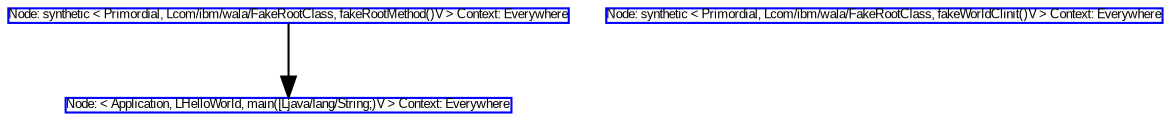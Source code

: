 digraph "DirectedGraph" {
graph [concentrate = true];center=true;fontsize=6;node [ color=blue,shape="box"fontsize=6,fontcolor=black,fontname=Arial,margin=0,height=0];edge [ color=black,fontsize=6,fontcolor=black,fontname=Arial];
   "Node: synthetic < Primordial, Lcom/ibm/wala/FakeRootClass, fakeRootMethod()V > Context: Everywhere" [ label="Node: synthetic < Primordial, Lcom/ibm/wala/FakeRootClass, fakeRootMethod()V > Context: Everywhere"]
   "Node: synthetic < Primordial, Lcom/ibm/wala/FakeRootClass, fakeWorldClinit()V > Context: Everywhere" [ label="Node: synthetic < Primordial, Lcom/ibm/wala/FakeRootClass, fakeWorldClinit()V > Context: Everywhere"]
   "Node: < Application, LHelloWorld, main([Ljava/lang/String;)V > Context: Everywhere" [ label="Node: < Application, LHelloWorld, main([Ljava/lang/String;)V > Context: Everywhere"]
 "Node: synthetic < Primordial, Lcom/ibm/wala/FakeRootClass, fakeRootMethod()V > Context: Everywhere" -> "Node: < Application, LHelloWorld, main([Ljava/lang/String;)V > Context: Everywhere" 

}